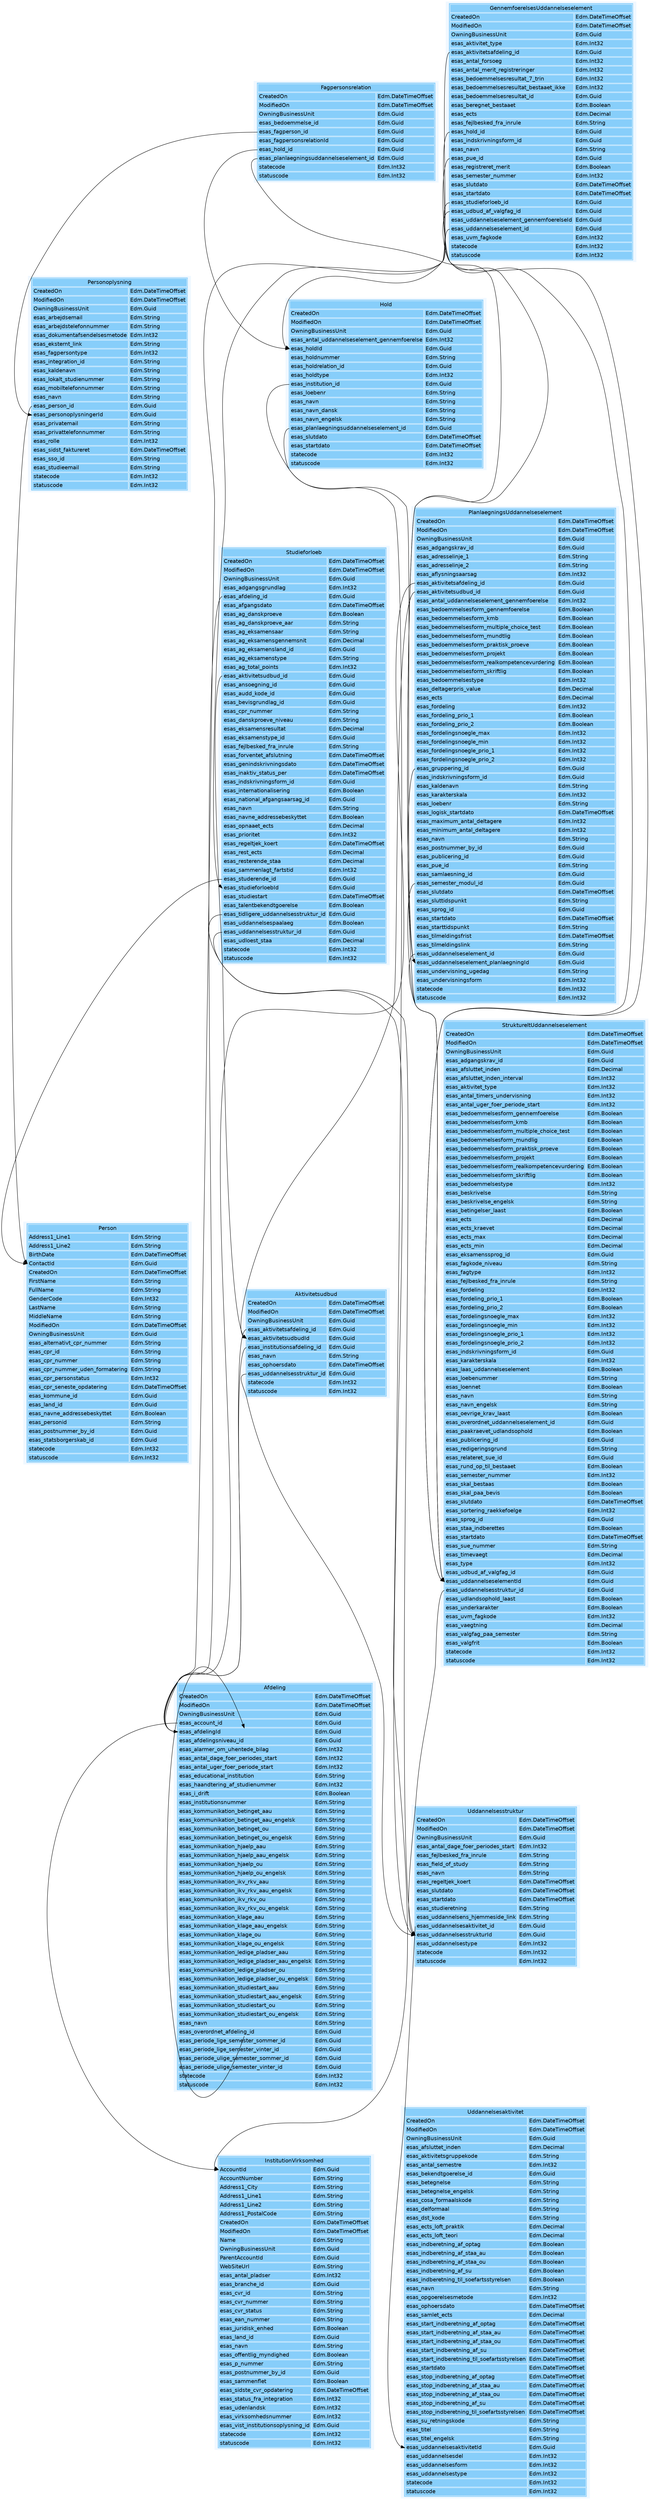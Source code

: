 digraph Data{
PlanlaegningsUddannelseselement [
 rankdir=LR shape=plaintext
 label=<<table border='1' bgcolor='lightskyblue' cellborder='1' color='aliceblue'> <tr><td colspan='2'>PlanlaegningsUddannelseselement</td></tr>
<tr><td PORT="CreatedOn" ALIGN="LEFT">CreatedOn</td><td ALIGN="LEFT">Edm.DateTimeOffset</td></tr>
<tr><td PORT="ModifiedOn" ALIGN="LEFT">ModifiedOn</td><td ALIGN="LEFT">Edm.DateTimeOffset</td></tr>
<tr><td PORT="OwningBusinessUnit" ALIGN="LEFT">OwningBusinessUnit</td><td ALIGN="LEFT">Edm.Guid</td></tr>
<tr><td PORT="esas_adgangskrav_id" ALIGN="LEFT">esas_adgangskrav_id</td><td ALIGN="LEFT">Edm.Guid</td></tr>
<tr><td PORT="esas_adresselinje_1" ALIGN="LEFT">esas_adresselinje_1</td><td ALIGN="LEFT">Edm.String</td></tr>
<tr><td PORT="esas_adresselinje_2" ALIGN="LEFT">esas_adresselinje_2</td><td ALIGN="LEFT">Edm.String</td></tr>
<tr><td PORT="esas_aflysningsaarsag" ALIGN="LEFT">esas_aflysningsaarsag</td><td ALIGN="LEFT">Edm.Int32</td></tr>
<tr><td PORT="esas_aktivitetsafdeling_id" ALIGN="LEFT">esas_aktivitetsafdeling_id</td><td ALIGN="LEFT">Edm.Guid</td></tr>
<tr><td PORT="esas_aktivitetsudbud_id" ALIGN="LEFT">esas_aktivitetsudbud_id</td><td ALIGN="LEFT">Edm.Guid</td></tr>
<tr><td PORT="esas_antal_uddannelseselement_gennemfoerelse" ALIGN="LEFT">esas_antal_uddannelseselement_gennemfoerelse</td><td ALIGN="LEFT">Edm.Int32</td></tr>
<tr><td PORT="esas_bedoemmelsesform_gennemfoerelse" ALIGN="LEFT">esas_bedoemmelsesform_gennemfoerelse</td><td ALIGN="LEFT">Edm.Boolean</td></tr>
<tr><td PORT="esas_bedoemmelsesform_kmb" ALIGN="LEFT">esas_bedoemmelsesform_kmb</td><td ALIGN="LEFT">Edm.Boolean</td></tr>
<tr><td PORT="esas_bedoemmelsesform_multiple_choice_test" ALIGN="LEFT">esas_bedoemmelsesform_multiple_choice_test</td><td ALIGN="LEFT">Edm.Boolean</td></tr>
<tr><td PORT="esas_bedoemmelsesform_mundtlig" ALIGN="LEFT">esas_bedoemmelsesform_mundtlig</td><td ALIGN="LEFT">Edm.Boolean</td></tr>
<tr><td PORT="esas_bedoemmelsesform_praktisk_proeve" ALIGN="LEFT">esas_bedoemmelsesform_praktisk_proeve</td><td ALIGN="LEFT">Edm.Boolean</td></tr>
<tr><td PORT="esas_bedoemmelsesform_projekt" ALIGN="LEFT">esas_bedoemmelsesform_projekt</td><td ALIGN="LEFT">Edm.Boolean</td></tr>
<tr><td PORT="esas_bedoemmelsesform_realkompetencevurdering" ALIGN="LEFT">esas_bedoemmelsesform_realkompetencevurdering</td><td ALIGN="LEFT">Edm.Boolean</td></tr>
<tr><td PORT="esas_bedoemmelsesform_skriftlig" ALIGN="LEFT">esas_bedoemmelsesform_skriftlig</td><td ALIGN="LEFT">Edm.Boolean</td></tr>
<tr><td PORT="esas_bedoemmelsestype" ALIGN="LEFT">esas_bedoemmelsestype</td><td ALIGN="LEFT">Edm.Int32</td></tr>
<tr><td PORT="esas_deltagerpris_value" ALIGN="LEFT">esas_deltagerpris_value</td><td ALIGN="LEFT">Edm.Decimal</td></tr>
<tr><td PORT="esas_ects" ALIGN="LEFT">esas_ects</td><td ALIGN="LEFT">Edm.Decimal</td></tr>
<tr><td PORT="esas_fordeling" ALIGN="LEFT">esas_fordeling</td><td ALIGN="LEFT">Edm.Int32</td></tr>
<tr><td PORT="esas_fordeling_prio_1" ALIGN="LEFT">esas_fordeling_prio_1</td><td ALIGN="LEFT">Edm.Boolean</td></tr>
<tr><td PORT="esas_fordeling_prio_2" ALIGN="LEFT">esas_fordeling_prio_2</td><td ALIGN="LEFT">Edm.Boolean</td></tr>
<tr><td PORT="esas_fordelingsnoegle_max" ALIGN="LEFT">esas_fordelingsnoegle_max</td><td ALIGN="LEFT">Edm.Int32</td></tr>
<tr><td PORT="esas_fordelingsnoegle_min" ALIGN="LEFT">esas_fordelingsnoegle_min</td><td ALIGN="LEFT">Edm.Int32</td></tr>
<tr><td PORT="esas_fordelingsnoegle_prio_1" ALIGN="LEFT">esas_fordelingsnoegle_prio_1</td><td ALIGN="LEFT">Edm.Int32</td></tr>
<tr><td PORT="esas_fordelingsnoegle_prio_2" ALIGN="LEFT">esas_fordelingsnoegle_prio_2</td><td ALIGN="LEFT">Edm.Int32</td></tr>
<tr><td PORT="esas_gruppering_id" ALIGN="LEFT">esas_gruppering_id</td><td ALIGN="LEFT">Edm.Guid</td></tr>
<tr><td PORT="esas_indskrivningsform_id" ALIGN="LEFT">esas_indskrivningsform_id</td><td ALIGN="LEFT">Edm.Guid</td></tr>
<tr><td PORT="esas_kaldenavn" ALIGN="LEFT">esas_kaldenavn</td><td ALIGN="LEFT">Edm.String</td></tr>
<tr><td PORT="esas_karakterskala" ALIGN="LEFT">esas_karakterskala</td><td ALIGN="LEFT">Edm.Int32</td></tr>
<tr><td PORT="esas_loebenr" ALIGN="LEFT">esas_loebenr</td><td ALIGN="LEFT">Edm.String</td></tr>
<tr><td PORT="esas_logisk_startdato" ALIGN="LEFT">esas_logisk_startdato</td><td ALIGN="LEFT">Edm.DateTimeOffset</td></tr>
<tr><td PORT="esas_maximum_antal_deltagere" ALIGN="LEFT">esas_maximum_antal_deltagere</td><td ALIGN="LEFT">Edm.Int32</td></tr>
<tr><td PORT="esas_minimum_antal_deltagere" ALIGN="LEFT">esas_minimum_antal_deltagere</td><td ALIGN="LEFT">Edm.Int32</td></tr>
<tr><td PORT="esas_navn" ALIGN="LEFT">esas_navn</td><td ALIGN="LEFT">Edm.String</td></tr>
<tr><td PORT="esas_postnummer_by_id" ALIGN="LEFT">esas_postnummer_by_id</td><td ALIGN="LEFT">Edm.Guid</td></tr>
<tr><td PORT="esas_publicering_id" ALIGN="LEFT">esas_publicering_id</td><td ALIGN="LEFT">Edm.Guid</td></tr>
<tr><td PORT="esas_pue_id" ALIGN="LEFT">esas_pue_id</td><td ALIGN="LEFT">Edm.String</td></tr>
<tr><td PORT="esas_samlaesning_id" ALIGN="LEFT">esas_samlaesning_id</td><td ALIGN="LEFT">Edm.Guid</td></tr>
<tr><td PORT="esas_semester_modul_id" ALIGN="LEFT">esas_semester_modul_id</td><td ALIGN="LEFT">Edm.Guid</td></tr>
<tr><td PORT="esas_slutdato" ALIGN="LEFT">esas_slutdato</td><td ALIGN="LEFT">Edm.DateTimeOffset</td></tr>
<tr><td PORT="esas_sluttidspunkt" ALIGN="LEFT">esas_sluttidspunkt</td><td ALIGN="LEFT">Edm.String</td></tr>
<tr><td PORT="esas_sprog_id" ALIGN="LEFT">esas_sprog_id</td><td ALIGN="LEFT">Edm.Guid</td></tr>
<tr><td PORT="esas_startdato" ALIGN="LEFT">esas_startdato</td><td ALIGN="LEFT">Edm.DateTimeOffset</td></tr>
<tr><td PORT="esas_starttidspunkt" ALIGN="LEFT">esas_starttidspunkt</td><td ALIGN="LEFT">Edm.String</td></tr>
<tr><td PORT="esas_tilmeldingsfrist" ALIGN="LEFT">esas_tilmeldingsfrist</td><td ALIGN="LEFT">Edm.DateTimeOffset</td></tr>
<tr><td PORT="esas_tilmeldingslink" ALIGN="LEFT">esas_tilmeldingslink</td><td ALIGN="LEFT">Edm.String</td></tr>
<tr><td PORT="esas_uddannelseselement_id" ALIGN="LEFT">esas_uddannelseselement_id</td><td ALIGN="LEFT">Edm.Guid</td></tr>
<tr><td PORT="esas_uddannelseselement_planlaegningId" ALIGN="LEFT">esas_uddannelseselement_planlaegningId</td><td ALIGN="LEFT">Edm.Guid</td></tr>
<tr><td PORT="esas_undervisning_ugedag" ALIGN="LEFT">esas_undervisning_ugedag</td><td ALIGN="LEFT">Edm.String</td></tr>
<tr><td PORT="esas_undervisningsform" ALIGN="LEFT">esas_undervisningsform</td><td ALIGN="LEFT">Edm.Int32</td></tr>
<tr><td PORT="statecode" ALIGN="LEFT">statecode</td><td ALIGN="LEFT">Edm.Int32</td></tr>
<tr><td PORT="statuscode" ALIGN="LEFT">statuscode</td><td ALIGN="LEFT">Edm.Int32</td></tr> </table>
>] [fillcolor=aliceblue style=filled fontname=Helvetica];

StruktureltUddannelseselement [
 rankdir=LR shape=plaintext
 label=<<table border='1' bgcolor='lightskyblue' cellborder='1' color='aliceblue'> <tr><td colspan='2'>StruktureltUddannelseselement</td></tr>
<tr><td PORT="CreatedOn" ALIGN="LEFT">CreatedOn</td><td ALIGN="LEFT">Edm.DateTimeOffset</td></tr>
<tr><td PORT="ModifiedOn" ALIGN="LEFT">ModifiedOn</td><td ALIGN="LEFT">Edm.DateTimeOffset</td></tr>
<tr><td PORT="OwningBusinessUnit" ALIGN="LEFT">OwningBusinessUnit</td><td ALIGN="LEFT">Edm.Guid</td></tr>
<tr><td PORT="esas_adgangskrav_id" ALIGN="LEFT">esas_adgangskrav_id</td><td ALIGN="LEFT">Edm.Guid</td></tr>
<tr><td PORT="esas_afsluttet_inden" ALIGN="LEFT">esas_afsluttet_inden</td><td ALIGN="LEFT">Edm.Decimal</td></tr>
<tr><td PORT="esas_afsluttet_inden_interval" ALIGN="LEFT">esas_afsluttet_inden_interval</td><td ALIGN="LEFT">Edm.Int32</td></tr>
<tr><td PORT="esas_aktivitet_type" ALIGN="LEFT">esas_aktivitet_type</td><td ALIGN="LEFT">Edm.Int32</td></tr>
<tr><td PORT="esas_antal_timers_undervisning" ALIGN="LEFT">esas_antal_timers_undervisning</td><td ALIGN="LEFT">Edm.Int32</td></tr>
<tr><td PORT="esas_antal_uger_foer_periode_start" ALIGN="LEFT">esas_antal_uger_foer_periode_start</td><td ALIGN="LEFT">Edm.Int32</td></tr>
<tr><td PORT="esas_bedoemmelsesform_gennemfoerelse" ALIGN="LEFT">esas_bedoemmelsesform_gennemfoerelse</td><td ALIGN="LEFT">Edm.Boolean</td></tr>
<tr><td PORT="esas_bedoemmelsesform_kmb" ALIGN="LEFT">esas_bedoemmelsesform_kmb</td><td ALIGN="LEFT">Edm.Boolean</td></tr>
<tr><td PORT="esas_bedoemmelsesform_multiple_choice_test" ALIGN="LEFT">esas_bedoemmelsesform_multiple_choice_test</td><td ALIGN="LEFT">Edm.Boolean</td></tr>
<tr><td PORT="esas_bedoemmelsesform_mundlig" ALIGN="LEFT">esas_bedoemmelsesform_mundlig</td><td ALIGN="LEFT">Edm.Boolean</td></tr>
<tr><td PORT="esas_bedoemmelsesform_praktisk_proeve" ALIGN="LEFT">esas_bedoemmelsesform_praktisk_proeve</td><td ALIGN="LEFT">Edm.Boolean</td></tr>
<tr><td PORT="esas_bedoemmelsesform_projekt" ALIGN="LEFT">esas_bedoemmelsesform_projekt</td><td ALIGN="LEFT">Edm.Boolean</td></tr>
<tr><td PORT="esas_bedoemmelsesform_realkompetencevurdering" ALIGN="LEFT">esas_bedoemmelsesform_realkompetencevurdering</td><td ALIGN="LEFT">Edm.Boolean</td></tr>
<tr><td PORT="esas_bedoemmelsesform_skriftlig" ALIGN="LEFT">esas_bedoemmelsesform_skriftlig</td><td ALIGN="LEFT">Edm.Boolean</td></tr>
<tr><td PORT="esas_bedoemmelsestype" ALIGN="LEFT">esas_bedoemmelsestype</td><td ALIGN="LEFT">Edm.Int32</td></tr>
<tr><td PORT="esas_beskrivelse" ALIGN="LEFT">esas_beskrivelse</td><td ALIGN="LEFT">Edm.String</td></tr>
<tr><td PORT="esas_beskrivelse_engelsk" ALIGN="LEFT">esas_beskrivelse_engelsk</td><td ALIGN="LEFT">Edm.String</td></tr>
<tr><td PORT="esas_betingelser_laast" ALIGN="LEFT">esas_betingelser_laast</td><td ALIGN="LEFT">Edm.Boolean</td></tr>
<tr><td PORT="esas_ects" ALIGN="LEFT">esas_ects</td><td ALIGN="LEFT">Edm.Decimal</td></tr>
<tr><td PORT="esas_ects_kraevet" ALIGN="LEFT">esas_ects_kraevet</td><td ALIGN="LEFT">Edm.Decimal</td></tr>
<tr><td PORT="esas_ects_max" ALIGN="LEFT">esas_ects_max</td><td ALIGN="LEFT">Edm.Decimal</td></tr>
<tr><td PORT="esas_ects_min" ALIGN="LEFT">esas_ects_min</td><td ALIGN="LEFT">Edm.Decimal</td></tr>
<tr><td PORT="esas_eksamenssprog_id" ALIGN="LEFT">esas_eksamenssprog_id</td><td ALIGN="LEFT">Edm.Guid</td></tr>
<tr><td PORT="esas_fagkode_niveau" ALIGN="LEFT">esas_fagkode_niveau</td><td ALIGN="LEFT">Edm.String</td></tr>
<tr><td PORT="esas_fagtype" ALIGN="LEFT">esas_fagtype</td><td ALIGN="LEFT">Edm.Int32</td></tr>
<tr><td PORT="esas_fejlbesked_fra_inrule" ALIGN="LEFT">esas_fejlbesked_fra_inrule</td><td ALIGN="LEFT">Edm.String</td></tr>
<tr><td PORT="esas_fordeling" ALIGN="LEFT">esas_fordeling</td><td ALIGN="LEFT">Edm.Int32</td></tr>
<tr><td PORT="esas_fordeling_prio_1" ALIGN="LEFT">esas_fordeling_prio_1</td><td ALIGN="LEFT">Edm.Boolean</td></tr>
<tr><td PORT="esas_fordeling_prio_2" ALIGN="LEFT">esas_fordeling_prio_2</td><td ALIGN="LEFT">Edm.Boolean</td></tr>
<tr><td PORT="esas_fordelingsnoegle_max" ALIGN="LEFT">esas_fordelingsnoegle_max</td><td ALIGN="LEFT">Edm.Int32</td></tr>
<tr><td PORT="esas_fordelingsnoegle_min" ALIGN="LEFT">esas_fordelingsnoegle_min</td><td ALIGN="LEFT">Edm.Int32</td></tr>
<tr><td PORT="esas_fordelingsnoegle_prio_1" ALIGN="LEFT">esas_fordelingsnoegle_prio_1</td><td ALIGN="LEFT">Edm.Int32</td></tr>
<tr><td PORT="esas_fordelingsnoegle_prio_2" ALIGN="LEFT">esas_fordelingsnoegle_prio_2</td><td ALIGN="LEFT">Edm.Int32</td></tr>
<tr><td PORT="esas_indskrivningsform_id" ALIGN="LEFT">esas_indskrivningsform_id</td><td ALIGN="LEFT">Edm.Guid</td></tr>
<tr><td PORT="esas_karakterskala" ALIGN="LEFT">esas_karakterskala</td><td ALIGN="LEFT">Edm.Int32</td></tr>
<tr><td PORT="esas_laas_uddannelseselement" ALIGN="LEFT">esas_laas_uddannelseselement</td><td ALIGN="LEFT">Edm.Boolean</td></tr>
<tr><td PORT="esas_loebenummer" ALIGN="LEFT">esas_loebenummer</td><td ALIGN="LEFT">Edm.String</td></tr>
<tr><td PORT="esas_loennet" ALIGN="LEFT">esas_loennet</td><td ALIGN="LEFT">Edm.Boolean</td></tr>
<tr><td PORT="esas_navn" ALIGN="LEFT">esas_navn</td><td ALIGN="LEFT">Edm.String</td></tr>
<tr><td PORT="esas_navn_engelsk" ALIGN="LEFT">esas_navn_engelsk</td><td ALIGN="LEFT">Edm.String</td></tr>
<tr><td PORT="esas_oevrige_krav_laast" ALIGN="LEFT">esas_oevrige_krav_laast</td><td ALIGN="LEFT">Edm.Boolean</td></tr>
<tr><td PORT="esas_overordnet_uddannelseselement_id" ALIGN="LEFT">esas_overordnet_uddannelseselement_id</td><td ALIGN="LEFT">Edm.Guid</td></tr>
<tr><td PORT="esas_paakraevet_udlandsophold" ALIGN="LEFT">esas_paakraevet_udlandsophold</td><td ALIGN="LEFT">Edm.Boolean</td></tr>
<tr><td PORT="esas_publicering_id" ALIGN="LEFT">esas_publicering_id</td><td ALIGN="LEFT">Edm.Guid</td></tr>
<tr><td PORT="esas_redigeringsgrund" ALIGN="LEFT">esas_redigeringsgrund</td><td ALIGN="LEFT">Edm.String</td></tr>
<tr><td PORT="esas_relateret_sue_id" ALIGN="LEFT">esas_relateret_sue_id</td><td ALIGN="LEFT">Edm.Guid</td></tr>
<tr><td PORT="esas_rund_op_til_bestaaet" ALIGN="LEFT">esas_rund_op_til_bestaaet</td><td ALIGN="LEFT">Edm.Boolean</td></tr>
<tr><td PORT="esas_semester_nummer" ALIGN="LEFT">esas_semester_nummer</td><td ALIGN="LEFT">Edm.Int32</td></tr>
<tr><td PORT="esas_skal_bestaas" ALIGN="LEFT">esas_skal_bestaas</td><td ALIGN="LEFT">Edm.Boolean</td></tr>
<tr><td PORT="esas_skal_paa_bevis" ALIGN="LEFT">esas_skal_paa_bevis</td><td ALIGN="LEFT">Edm.Boolean</td></tr>
<tr><td PORT="esas_slutdato" ALIGN="LEFT">esas_slutdato</td><td ALIGN="LEFT">Edm.DateTimeOffset</td></tr>
<tr><td PORT="esas_sortering_raekkefoelge" ALIGN="LEFT">esas_sortering_raekkefoelge</td><td ALIGN="LEFT">Edm.Int32</td></tr>
<tr><td PORT="esas_sprog_id" ALIGN="LEFT">esas_sprog_id</td><td ALIGN="LEFT">Edm.Guid</td></tr>
<tr><td PORT="esas_staa_indberettes" ALIGN="LEFT">esas_staa_indberettes</td><td ALIGN="LEFT">Edm.Boolean</td></tr>
<tr><td PORT="esas_startdato" ALIGN="LEFT">esas_startdato</td><td ALIGN="LEFT">Edm.DateTimeOffset</td></tr>
<tr><td PORT="esas_sue_nummer" ALIGN="LEFT">esas_sue_nummer</td><td ALIGN="LEFT">Edm.String</td></tr>
<tr><td PORT="esas_timevaegt" ALIGN="LEFT">esas_timevaegt</td><td ALIGN="LEFT">Edm.Decimal</td></tr>
<tr><td PORT="esas_type" ALIGN="LEFT">esas_type</td><td ALIGN="LEFT">Edm.Int32</td></tr>
<tr><td PORT="esas_udbud_af_valgfag_id" ALIGN="LEFT">esas_udbud_af_valgfag_id</td><td ALIGN="LEFT">Edm.Guid</td></tr>
<tr><td PORT="esas_uddannelseselementId" ALIGN="LEFT">esas_uddannelseselementId</td><td ALIGN="LEFT">Edm.Guid</td></tr>
<tr><td PORT="esas_uddannelsesstruktur_id" ALIGN="LEFT">esas_uddannelsesstruktur_id</td><td ALIGN="LEFT">Edm.Guid</td></tr>
<tr><td PORT="esas_udlandsophold_laast" ALIGN="LEFT">esas_udlandsophold_laast</td><td ALIGN="LEFT">Edm.Boolean</td></tr>
<tr><td PORT="esas_underkarakter" ALIGN="LEFT">esas_underkarakter</td><td ALIGN="LEFT">Edm.Boolean</td></tr>
<tr><td PORT="esas_uvm_fagkode" ALIGN="LEFT">esas_uvm_fagkode</td><td ALIGN="LEFT">Edm.Int32</td></tr>
<tr><td PORT="esas_vaegtning" ALIGN="LEFT">esas_vaegtning</td><td ALIGN="LEFT">Edm.Decimal</td></tr>
<tr><td PORT="esas_valgfag_paa_semester" ALIGN="LEFT">esas_valgfag_paa_semester</td><td ALIGN="LEFT">Edm.String</td></tr>
<tr><td PORT="esas_valgfrit" ALIGN="LEFT">esas_valgfrit</td><td ALIGN="LEFT">Edm.Boolean</td></tr>
<tr><td PORT="statecode" ALIGN="LEFT">statecode</td><td ALIGN="LEFT">Edm.Int32</td></tr>
<tr><td PORT="statuscode" ALIGN="LEFT">statuscode</td><td ALIGN="LEFT">Edm.Int32</td></tr> </table>
>] [fillcolor=aliceblue style=filled fontname=Helvetica];

Studieforloeb [
 rankdir=LR shape=plaintext
 label=<<table border='1' bgcolor='lightskyblue' cellborder='1' color='aliceblue'> <tr><td colspan='2'>Studieforloeb</td></tr>
<tr><td PORT="CreatedOn" ALIGN="LEFT">CreatedOn</td><td ALIGN="LEFT">Edm.DateTimeOffset</td></tr>
<tr><td PORT="ModifiedOn" ALIGN="LEFT">ModifiedOn</td><td ALIGN="LEFT">Edm.DateTimeOffset</td></tr>
<tr><td PORT="OwningBusinessUnit" ALIGN="LEFT">OwningBusinessUnit</td><td ALIGN="LEFT">Edm.Guid</td></tr>
<tr><td PORT="esas_adgangsgrundlag" ALIGN="LEFT">esas_adgangsgrundlag</td><td ALIGN="LEFT">Edm.Int32</td></tr>
<tr><td PORT="esas_afdeling_id" ALIGN="LEFT">esas_afdeling_id</td><td ALIGN="LEFT">Edm.Guid</td></tr>
<tr><td PORT="esas_afgangsdato" ALIGN="LEFT">esas_afgangsdato</td><td ALIGN="LEFT">Edm.DateTimeOffset</td></tr>
<tr><td PORT="esas_ag_danskproeve" ALIGN="LEFT">esas_ag_danskproeve</td><td ALIGN="LEFT">Edm.Boolean</td></tr>
<tr><td PORT="esas_ag_danskproeve_aar" ALIGN="LEFT">esas_ag_danskproeve_aar</td><td ALIGN="LEFT">Edm.String</td></tr>
<tr><td PORT="esas_ag_eksamensaar" ALIGN="LEFT">esas_ag_eksamensaar</td><td ALIGN="LEFT">Edm.String</td></tr>
<tr><td PORT="esas_ag_eksamensgennemsnit" ALIGN="LEFT">esas_ag_eksamensgennemsnit</td><td ALIGN="LEFT">Edm.Decimal</td></tr>
<tr><td PORT="esas_ag_eksamensland_id" ALIGN="LEFT">esas_ag_eksamensland_id</td><td ALIGN="LEFT">Edm.Guid</td></tr>
<tr><td PORT="esas_ag_eksamenstype" ALIGN="LEFT">esas_ag_eksamenstype</td><td ALIGN="LEFT">Edm.String</td></tr>
<tr><td PORT="esas_ag_total_points" ALIGN="LEFT">esas_ag_total_points</td><td ALIGN="LEFT">Edm.Int32</td></tr>
<tr><td PORT="esas_aktivitetsudbud_id" ALIGN="LEFT">esas_aktivitetsudbud_id</td><td ALIGN="LEFT">Edm.Guid</td></tr>
<tr><td PORT="esas_ansoegning_id" ALIGN="LEFT">esas_ansoegning_id</td><td ALIGN="LEFT">Edm.Guid</td></tr>
<tr><td PORT="esas_audd_kode_id" ALIGN="LEFT">esas_audd_kode_id</td><td ALIGN="LEFT">Edm.Guid</td></tr>
<tr><td PORT="esas_bevisgrundlag_id" ALIGN="LEFT">esas_bevisgrundlag_id</td><td ALIGN="LEFT">Edm.Guid</td></tr>
<tr><td PORT="esas_cpr_nummer" ALIGN="LEFT">esas_cpr_nummer</td><td ALIGN="LEFT">Edm.String</td></tr>
<tr><td PORT="esas_danskproeve_niveau" ALIGN="LEFT">esas_danskproeve_niveau</td><td ALIGN="LEFT">Edm.String</td></tr>
<tr><td PORT="esas_eksamensresultat" ALIGN="LEFT">esas_eksamensresultat</td><td ALIGN="LEFT">Edm.Decimal</td></tr>
<tr><td PORT="esas_eksamenstype_id" ALIGN="LEFT">esas_eksamenstype_id</td><td ALIGN="LEFT">Edm.Guid</td></tr>
<tr><td PORT="esas_fejlbesked_fra_inrule" ALIGN="LEFT">esas_fejlbesked_fra_inrule</td><td ALIGN="LEFT">Edm.String</td></tr>
<tr><td PORT="esas_forventet_afslutning" ALIGN="LEFT">esas_forventet_afslutning</td><td ALIGN="LEFT">Edm.DateTimeOffset</td></tr>
<tr><td PORT="esas_genindskrivningsdato" ALIGN="LEFT">esas_genindskrivningsdato</td><td ALIGN="LEFT">Edm.DateTimeOffset</td></tr>
<tr><td PORT="esas_inaktiv_status_per" ALIGN="LEFT">esas_inaktiv_status_per</td><td ALIGN="LEFT">Edm.DateTimeOffset</td></tr>
<tr><td PORT="esas_indskrivningsform_id" ALIGN="LEFT">esas_indskrivningsform_id</td><td ALIGN="LEFT">Edm.Guid</td></tr>
<tr><td PORT="esas_internationalisering" ALIGN="LEFT">esas_internationalisering</td><td ALIGN="LEFT">Edm.Boolean</td></tr>
<tr><td PORT="esas_national_afgangsaarsag_id" ALIGN="LEFT">esas_national_afgangsaarsag_id</td><td ALIGN="LEFT">Edm.Guid</td></tr>
<tr><td PORT="esas_navn" ALIGN="LEFT">esas_navn</td><td ALIGN="LEFT">Edm.String</td></tr>
<tr><td PORT="esas_navne_addressebeskyttet" ALIGN="LEFT">esas_navne_addressebeskyttet</td><td ALIGN="LEFT">Edm.Boolean</td></tr>
<tr><td PORT="esas_opnaaet_ects" ALIGN="LEFT">esas_opnaaet_ects</td><td ALIGN="LEFT">Edm.Decimal</td></tr>
<tr><td PORT="esas_prioritet" ALIGN="LEFT">esas_prioritet</td><td ALIGN="LEFT">Edm.Int32</td></tr>
<tr><td PORT="esas_regeltjek_koert" ALIGN="LEFT">esas_regeltjek_koert</td><td ALIGN="LEFT">Edm.DateTimeOffset</td></tr>
<tr><td PORT="esas_rest_ects" ALIGN="LEFT">esas_rest_ects</td><td ALIGN="LEFT">Edm.Decimal</td></tr>
<tr><td PORT="esas_resterende_staa" ALIGN="LEFT">esas_resterende_staa</td><td ALIGN="LEFT">Edm.Decimal</td></tr>
<tr><td PORT="esas_sammenlagt_fartstid" ALIGN="LEFT">esas_sammenlagt_fartstid</td><td ALIGN="LEFT">Edm.Int32</td></tr>
<tr><td PORT="esas_studerende_id" ALIGN="LEFT">esas_studerende_id</td><td ALIGN="LEFT">Edm.Guid</td></tr>
<tr><td PORT="esas_studieforloebId" ALIGN="LEFT">esas_studieforloebId</td><td ALIGN="LEFT">Edm.Guid</td></tr>
<tr><td PORT="esas_studiestart" ALIGN="LEFT">esas_studiestart</td><td ALIGN="LEFT">Edm.DateTimeOffset</td></tr>
<tr><td PORT="esas_talentbekendtgoerelse" ALIGN="LEFT">esas_talentbekendtgoerelse</td><td ALIGN="LEFT">Edm.Boolean</td></tr>
<tr><td PORT="esas_tidligere_uddannelsesstruktur_id" ALIGN="LEFT">esas_tidligere_uddannelsesstruktur_id</td><td ALIGN="LEFT">Edm.Guid</td></tr>
<tr><td PORT="esas_uddannelsespaalaeg" ALIGN="LEFT">esas_uddannelsespaalaeg</td><td ALIGN="LEFT">Edm.Boolean</td></tr>
<tr><td PORT="esas_uddannelsesstruktur_id" ALIGN="LEFT">esas_uddannelsesstruktur_id</td><td ALIGN="LEFT">Edm.Guid</td></tr>
<tr><td PORT="esas_udloest_staa" ALIGN="LEFT">esas_udloest_staa</td><td ALIGN="LEFT">Edm.Decimal</td></tr>
<tr><td PORT="statecode" ALIGN="LEFT">statecode</td><td ALIGN="LEFT">Edm.Int32</td></tr>
<tr><td PORT="statuscode" ALIGN="LEFT">statuscode</td><td ALIGN="LEFT">Edm.Int32</td></tr> </table>
>] [fillcolor=aliceblue style=filled fontname=Helvetica];

Afdeling [
 rankdir=LR shape=plaintext
 label=<<table border='1' bgcolor='lightskyblue' cellborder='1' color='aliceblue'> <tr><td colspan='2'>Afdeling</td></tr>
<tr><td PORT="CreatedOn" ALIGN="LEFT">CreatedOn</td><td ALIGN="LEFT">Edm.DateTimeOffset</td></tr>
<tr><td PORT="ModifiedOn" ALIGN="LEFT">ModifiedOn</td><td ALIGN="LEFT">Edm.DateTimeOffset</td></tr>
<tr><td PORT="OwningBusinessUnit" ALIGN="LEFT">OwningBusinessUnit</td><td ALIGN="LEFT">Edm.Guid</td></tr>
<tr><td PORT="esas_account_id" ALIGN="LEFT">esas_account_id</td><td ALIGN="LEFT">Edm.Guid</td></tr>
<tr><td PORT="esas_afdelingId" ALIGN="LEFT">esas_afdelingId</td><td ALIGN="LEFT">Edm.Guid</td></tr>
<tr><td PORT="esas_afdelingsniveau_id" ALIGN="LEFT">esas_afdelingsniveau_id</td><td ALIGN="LEFT">Edm.Guid</td></tr>
<tr><td PORT="esas_alarmer_om_uhentede_bilag" ALIGN="LEFT">esas_alarmer_om_uhentede_bilag</td><td ALIGN="LEFT">Edm.Int32</td></tr>
<tr><td PORT="esas_antal_dage_foer_periodes_start" ALIGN="LEFT">esas_antal_dage_foer_periodes_start</td><td ALIGN="LEFT">Edm.Int32</td></tr>
<tr><td PORT="esas_antal_uger_foer_periode_start" ALIGN="LEFT">esas_antal_uger_foer_periode_start</td><td ALIGN="LEFT">Edm.Int32</td></tr>
<tr><td PORT="esas_educational_institution" ALIGN="LEFT">esas_educational_institution</td><td ALIGN="LEFT">Edm.String</td></tr>
<tr><td PORT="esas_haandtering_af_studienummer" ALIGN="LEFT">esas_haandtering_af_studienummer</td><td ALIGN="LEFT">Edm.Int32</td></tr>
<tr><td PORT="esas_i_drift" ALIGN="LEFT">esas_i_drift</td><td ALIGN="LEFT">Edm.Boolean</td></tr>
<tr><td PORT="esas_institutionsnummer" ALIGN="LEFT">esas_institutionsnummer</td><td ALIGN="LEFT">Edm.String</td></tr>
<tr><td PORT="esas_kommunikation_betinget_aau" ALIGN="LEFT">esas_kommunikation_betinget_aau</td><td ALIGN="LEFT">Edm.String</td></tr>
<tr><td PORT="esas_kommunikation_betinget_aau_engelsk" ALIGN="LEFT">esas_kommunikation_betinget_aau_engelsk</td><td ALIGN="LEFT">Edm.String</td></tr>
<tr><td PORT="esas_kommunikation_betinget_ou" ALIGN="LEFT">esas_kommunikation_betinget_ou</td><td ALIGN="LEFT">Edm.String</td></tr>
<tr><td PORT="esas_kommunikation_betinget_ou_engelsk" ALIGN="LEFT">esas_kommunikation_betinget_ou_engelsk</td><td ALIGN="LEFT">Edm.String</td></tr>
<tr><td PORT="esas_kommunikation_hjaelp_aau" ALIGN="LEFT">esas_kommunikation_hjaelp_aau</td><td ALIGN="LEFT">Edm.String</td></tr>
<tr><td PORT="esas_kommunikation_hjaelp_aau_engelsk" ALIGN="LEFT">esas_kommunikation_hjaelp_aau_engelsk</td><td ALIGN="LEFT">Edm.String</td></tr>
<tr><td PORT="esas_kommunikation_hjaelp_ou" ALIGN="LEFT">esas_kommunikation_hjaelp_ou</td><td ALIGN="LEFT">Edm.String</td></tr>
<tr><td PORT="esas_kommunikation_hjaelp_ou_engelsk" ALIGN="LEFT">esas_kommunikation_hjaelp_ou_engelsk</td><td ALIGN="LEFT">Edm.String</td></tr>
<tr><td PORT="esas_kommunikation_ikv_rkv_aau" ALIGN="LEFT">esas_kommunikation_ikv_rkv_aau</td><td ALIGN="LEFT">Edm.String</td></tr>
<tr><td PORT="esas_kommunikation_ikv_rkv_aau_engelsk" ALIGN="LEFT">esas_kommunikation_ikv_rkv_aau_engelsk</td><td ALIGN="LEFT">Edm.String</td></tr>
<tr><td PORT="esas_kommunikation_ikv_rkv_ou" ALIGN="LEFT">esas_kommunikation_ikv_rkv_ou</td><td ALIGN="LEFT">Edm.String</td></tr>
<tr><td PORT="esas_kommunikation_ikv_rkv_ou_engelsk" ALIGN="LEFT">esas_kommunikation_ikv_rkv_ou_engelsk</td><td ALIGN="LEFT">Edm.String</td></tr>
<tr><td PORT="esas_kommunikation_klage_aau" ALIGN="LEFT">esas_kommunikation_klage_aau</td><td ALIGN="LEFT">Edm.String</td></tr>
<tr><td PORT="esas_kommunikation_klage_aau_engelsk" ALIGN="LEFT">esas_kommunikation_klage_aau_engelsk</td><td ALIGN="LEFT">Edm.String</td></tr>
<tr><td PORT="esas_kommunikation_klage_ou" ALIGN="LEFT">esas_kommunikation_klage_ou</td><td ALIGN="LEFT">Edm.String</td></tr>
<tr><td PORT="esas_kommunikation_klage_ou_engelsk" ALIGN="LEFT">esas_kommunikation_klage_ou_engelsk</td><td ALIGN="LEFT">Edm.String</td></tr>
<tr><td PORT="esas_kommunikation_ledige_pladser_aau" ALIGN="LEFT">esas_kommunikation_ledige_pladser_aau</td><td ALIGN="LEFT">Edm.String</td></tr>
<tr><td PORT="esas_kommunikation_ledige_pladser_aau_engelsk" ALIGN="LEFT">esas_kommunikation_ledige_pladser_aau_engelsk</td><td ALIGN="LEFT">Edm.String</td></tr>
<tr><td PORT="esas_kommunikation_ledige_pladser_ou" ALIGN="LEFT">esas_kommunikation_ledige_pladser_ou</td><td ALIGN="LEFT">Edm.String</td></tr>
<tr><td PORT="esas_kommunikation_ledige_pladser_ou_engelsk" ALIGN="LEFT">esas_kommunikation_ledige_pladser_ou_engelsk</td><td ALIGN="LEFT">Edm.String</td></tr>
<tr><td PORT="esas_kommunikation_studiestart_aau" ALIGN="LEFT">esas_kommunikation_studiestart_aau</td><td ALIGN="LEFT">Edm.String</td></tr>
<tr><td PORT="esas_kommunikation_studiestart_aau_engelsk" ALIGN="LEFT">esas_kommunikation_studiestart_aau_engelsk</td><td ALIGN="LEFT">Edm.String</td></tr>
<tr><td PORT="esas_kommunikation_studiestart_ou" ALIGN="LEFT">esas_kommunikation_studiestart_ou</td><td ALIGN="LEFT">Edm.String</td></tr>
<tr><td PORT="esas_kommunikation_studiestart_ou_engelsk" ALIGN="LEFT">esas_kommunikation_studiestart_ou_engelsk</td><td ALIGN="LEFT">Edm.String</td></tr>
<tr><td PORT="esas_navn" ALIGN="LEFT">esas_navn</td><td ALIGN="LEFT">Edm.String</td></tr>
<tr><td PORT="esas_overordnet_afdeling_id" ALIGN="LEFT">esas_overordnet_afdeling_id</td><td ALIGN="LEFT">Edm.Guid</td></tr>
<tr><td PORT="esas_periode_lige_semester_sommer_id" ALIGN="LEFT">esas_periode_lige_semester_sommer_id</td><td ALIGN="LEFT">Edm.Guid</td></tr>
<tr><td PORT="esas_periode_lige_semester_vinter_id" ALIGN="LEFT">esas_periode_lige_semester_vinter_id</td><td ALIGN="LEFT">Edm.Guid</td></tr>
<tr><td PORT="esas_periode_ulige_semester_sommer_id" ALIGN="LEFT">esas_periode_ulige_semester_sommer_id</td><td ALIGN="LEFT">Edm.Guid</td></tr>
<tr><td PORT="esas_periode_ulige_semester_vinter_id" ALIGN="LEFT">esas_periode_ulige_semester_vinter_id</td><td ALIGN="LEFT">Edm.Guid</td></tr>
<tr><td PORT="statecode" ALIGN="LEFT">statecode</td><td ALIGN="LEFT">Edm.Int32</td></tr>
<tr><td PORT="statuscode" ALIGN="LEFT">statuscode</td><td ALIGN="LEFT">Edm.Int32</td></tr> </table>
>] [fillcolor=aliceblue style=filled fontname=Helvetica];

InstitutionVirksomhed [
 rankdir=LR shape=plaintext
 label=<<table border='1' bgcolor='lightskyblue' cellborder='1' color='aliceblue'> <tr><td colspan='2'>InstitutionVirksomhed</td></tr>
<tr><td PORT="AccountId" ALIGN="LEFT">AccountId</td><td ALIGN="LEFT">Edm.Guid</td></tr>
<tr><td PORT="AccountNumber" ALIGN="LEFT">AccountNumber</td><td ALIGN="LEFT">Edm.String</td></tr>
<tr><td PORT="Address1_City" ALIGN="LEFT">Address1_City</td><td ALIGN="LEFT">Edm.String</td></tr>
<tr><td PORT="Address1_Line1" ALIGN="LEFT">Address1_Line1</td><td ALIGN="LEFT">Edm.String</td></tr>
<tr><td PORT="Address1_Line2" ALIGN="LEFT">Address1_Line2</td><td ALIGN="LEFT">Edm.String</td></tr>
<tr><td PORT="Address1_PostalCode" ALIGN="LEFT">Address1_PostalCode</td><td ALIGN="LEFT">Edm.String</td></tr>
<tr><td PORT="CreatedOn" ALIGN="LEFT">CreatedOn</td><td ALIGN="LEFT">Edm.DateTimeOffset</td></tr>
<tr><td PORT="ModifiedOn" ALIGN="LEFT">ModifiedOn</td><td ALIGN="LEFT">Edm.DateTimeOffset</td></tr>
<tr><td PORT="Name" ALIGN="LEFT">Name</td><td ALIGN="LEFT">Edm.String</td></tr>
<tr><td PORT="OwningBusinessUnit" ALIGN="LEFT">OwningBusinessUnit</td><td ALIGN="LEFT">Edm.Guid</td></tr>
<tr><td PORT="ParentAccountId" ALIGN="LEFT">ParentAccountId</td><td ALIGN="LEFT">Edm.Guid</td></tr>
<tr><td PORT="WebSiteUrl" ALIGN="LEFT">WebSiteUrl</td><td ALIGN="LEFT">Edm.String</td></tr>
<tr><td PORT="esas_antal_pladser" ALIGN="LEFT">esas_antal_pladser</td><td ALIGN="LEFT">Edm.Int32</td></tr>
<tr><td PORT="esas_branche_id" ALIGN="LEFT">esas_branche_id</td><td ALIGN="LEFT">Edm.Guid</td></tr>
<tr><td PORT="esas_cvr_id" ALIGN="LEFT">esas_cvr_id</td><td ALIGN="LEFT">Edm.String</td></tr>
<tr><td PORT="esas_cvr_nummer" ALIGN="LEFT">esas_cvr_nummer</td><td ALIGN="LEFT">Edm.String</td></tr>
<tr><td PORT="esas_cvr_status" ALIGN="LEFT">esas_cvr_status</td><td ALIGN="LEFT">Edm.String</td></tr>
<tr><td PORT="esas_ean_nummer" ALIGN="LEFT">esas_ean_nummer</td><td ALIGN="LEFT">Edm.String</td></tr>
<tr><td PORT="esas_juridisk_enhed" ALIGN="LEFT">esas_juridisk_enhed</td><td ALIGN="LEFT">Edm.Boolean</td></tr>
<tr><td PORT="esas_land_id" ALIGN="LEFT">esas_land_id</td><td ALIGN="LEFT">Edm.Guid</td></tr>
<tr><td PORT="esas_navn" ALIGN="LEFT">esas_navn</td><td ALIGN="LEFT">Edm.String</td></tr>
<tr><td PORT="esas_offentlig_myndighed" ALIGN="LEFT">esas_offentlig_myndighed</td><td ALIGN="LEFT">Edm.Boolean</td></tr>
<tr><td PORT="esas_p_nummer" ALIGN="LEFT">esas_p_nummer</td><td ALIGN="LEFT">Edm.String</td></tr>
<tr><td PORT="esas_postnummer_by_id" ALIGN="LEFT">esas_postnummer_by_id</td><td ALIGN="LEFT">Edm.Guid</td></tr>
<tr><td PORT="esas_sammenflet" ALIGN="LEFT">esas_sammenflet</td><td ALIGN="LEFT">Edm.Boolean</td></tr>
<tr><td PORT="esas_sidste_cvr_opdatering" ALIGN="LEFT">esas_sidste_cvr_opdatering</td><td ALIGN="LEFT">Edm.DateTimeOffset</td></tr>
<tr><td PORT="esas_status_fra_integration" ALIGN="LEFT">esas_status_fra_integration</td><td ALIGN="LEFT">Edm.Int32</td></tr>
<tr><td PORT="esas_udenlandsk" ALIGN="LEFT">esas_udenlandsk</td><td ALIGN="LEFT">Edm.Int32</td></tr>
<tr><td PORT="esas_virksomhedsnummer" ALIGN="LEFT">esas_virksomhedsnummer</td><td ALIGN="LEFT">Edm.Int32</td></tr>
<tr><td PORT="esas_vist_institutionsoplysning_id" ALIGN="LEFT">esas_vist_institutionsoplysning_id</td><td ALIGN="LEFT">Edm.Guid</td></tr>
<tr><td PORT="statecode" ALIGN="LEFT">statecode</td><td ALIGN="LEFT">Edm.Int32</td></tr>
<tr><td PORT="statuscode" ALIGN="LEFT">statuscode</td><td ALIGN="LEFT">Edm.Int32</td></tr> </table>
>] [fillcolor=aliceblue style=filled fontname=Helvetica];

Person [
 rankdir=LR shape=plaintext
 label=<<table border='1' bgcolor='lightskyblue' cellborder='1' color='aliceblue'> <tr><td colspan='2'>Person</td></tr>
<tr><td PORT="Address1_Line1" ALIGN="LEFT">Address1_Line1</td><td ALIGN="LEFT">Edm.String</td></tr>
<tr><td PORT="Address1_Line2" ALIGN="LEFT">Address1_Line2</td><td ALIGN="LEFT">Edm.String</td></tr>
<tr><td PORT="BirthDate" ALIGN="LEFT">BirthDate</td><td ALIGN="LEFT">Edm.DateTimeOffset</td></tr>
<tr><td PORT="ContactId" ALIGN="LEFT">ContactId</td><td ALIGN="LEFT">Edm.Guid</td></tr>
<tr><td PORT="CreatedOn" ALIGN="LEFT">CreatedOn</td><td ALIGN="LEFT">Edm.DateTimeOffset</td></tr>
<tr><td PORT="FirstName" ALIGN="LEFT">FirstName</td><td ALIGN="LEFT">Edm.String</td></tr>
<tr><td PORT="FullName" ALIGN="LEFT">FullName</td><td ALIGN="LEFT">Edm.String</td></tr>
<tr><td PORT="GenderCode" ALIGN="LEFT">GenderCode</td><td ALIGN="LEFT">Edm.Int32</td></tr>
<tr><td PORT="LastName" ALIGN="LEFT">LastName</td><td ALIGN="LEFT">Edm.String</td></tr>
<tr><td PORT="MiddleName" ALIGN="LEFT">MiddleName</td><td ALIGN="LEFT">Edm.String</td></tr>
<tr><td PORT="ModifiedOn" ALIGN="LEFT">ModifiedOn</td><td ALIGN="LEFT">Edm.DateTimeOffset</td></tr>
<tr><td PORT="OwningBusinessUnit" ALIGN="LEFT">OwningBusinessUnit</td><td ALIGN="LEFT">Edm.Guid</td></tr>
<tr><td PORT="esas_alternativt_cpr_nummer" ALIGN="LEFT">esas_alternativt_cpr_nummer</td><td ALIGN="LEFT">Edm.String</td></tr>
<tr><td PORT="esas_cpr_id" ALIGN="LEFT">esas_cpr_id</td><td ALIGN="LEFT">Edm.String</td></tr>
<tr><td PORT="esas_cpr_nummer" ALIGN="LEFT">esas_cpr_nummer</td><td ALIGN="LEFT">Edm.String</td></tr>
<tr><td PORT="esas_cpr_nummer_uden_formatering" ALIGN="LEFT">esas_cpr_nummer_uden_formatering</td><td ALIGN="LEFT">Edm.String</td></tr>
<tr><td PORT="esas_cpr_personstatus" ALIGN="LEFT">esas_cpr_personstatus</td><td ALIGN="LEFT">Edm.Int32</td></tr>
<tr><td PORT="esas_cpr_seneste_opdatering" ALIGN="LEFT">esas_cpr_seneste_opdatering</td><td ALIGN="LEFT">Edm.DateTimeOffset</td></tr>
<tr><td PORT="esas_kommune_id" ALIGN="LEFT">esas_kommune_id</td><td ALIGN="LEFT">Edm.Guid</td></tr>
<tr><td PORT="esas_land_id" ALIGN="LEFT">esas_land_id</td><td ALIGN="LEFT">Edm.Guid</td></tr>
<tr><td PORT="esas_navne_addressebeskyttet" ALIGN="LEFT">esas_navne_addressebeskyttet</td><td ALIGN="LEFT">Edm.Boolean</td></tr>
<tr><td PORT="esas_personid" ALIGN="LEFT">esas_personid</td><td ALIGN="LEFT">Edm.String</td></tr>
<tr><td PORT="esas_postnummer_by_id" ALIGN="LEFT">esas_postnummer_by_id</td><td ALIGN="LEFT">Edm.Guid</td></tr>
<tr><td PORT="esas_statsborgerskab_id" ALIGN="LEFT">esas_statsborgerskab_id</td><td ALIGN="LEFT">Edm.Guid</td></tr>
<tr><td PORT="statecode" ALIGN="LEFT">statecode</td><td ALIGN="LEFT">Edm.Int32</td></tr>
<tr><td PORT="statuscode" ALIGN="LEFT">statuscode</td><td ALIGN="LEFT">Edm.Int32</td></tr> </table>
>] [fillcolor=aliceblue style=filled fontname=Helvetica];

Aktivitetsudbud [
 rankdir=LR shape=plaintext
 label=<<table border='1' bgcolor='lightskyblue' cellborder='1' color='aliceblue'> <tr><td colspan='2'>Aktivitetsudbud</td></tr>
<tr><td PORT="CreatedOn" ALIGN="LEFT">CreatedOn</td><td ALIGN="LEFT">Edm.DateTimeOffset</td></tr>
<tr><td PORT="ModifiedOn" ALIGN="LEFT">ModifiedOn</td><td ALIGN="LEFT">Edm.DateTimeOffset</td></tr>
<tr><td PORT="OwningBusinessUnit" ALIGN="LEFT">OwningBusinessUnit</td><td ALIGN="LEFT">Edm.Guid</td></tr>
<tr><td PORT="esas_aktivitetsafdeling_id" ALIGN="LEFT">esas_aktivitetsafdeling_id</td><td ALIGN="LEFT">Edm.Guid</td></tr>
<tr><td PORT="esas_aktivitetsudbudId" ALIGN="LEFT">esas_aktivitetsudbudId</td><td ALIGN="LEFT">Edm.Guid</td></tr>
<tr><td PORT="esas_institutionsafdeling_id" ALIGN="LEFT">esas_institutionsafdeling_id</td><td ALIGN="LEFT">Edm.Guid</td></tr>
<tr><td PORT="esas_navn" ALIGN="LEFT">esas_navn</td><td ALIGN="LEFT">Edm.String</td></tr>
<tr><td PORT="esas_ophoersdato" ALIGN="LEFT">esas_ophoersdato</td><td ALIGN="LEFT">Edm.DateTimeOffset</td></tr>
<tr><td PORT="esas_uddannelsesstruktur_id" ALIGN="LEFT">esas_uddannelsesstruktur_id</td><td ALIGN="LEFT">Edm.Guid</td></tr>
<tr><td PORT="statecode" ALIGN="LEFT">statecode</td><td ALIGN="LEFT">Edm.Int32</td></tr>
<tr><td PORT="statuscode" ALIGN="LEFT">statuscode</td><td ALIGN="LEFT">Edm.Int32</td></tr> </table>
>] [fillcolor=aliceblue style=filled fontname=Helvetica];

Uddannelsesstruktur [
 rankdir=LR shape=plaintext
 label=<<table border='1' bgcolor='lightskyblue' cellborder='1' color='aliceblue'> <tr><td colspan='2'>Uddannelsesstruktur</td></tr>
<tr><td PORT="CreatedOn" ALIGN="LEFT">CreatedOn</td><td ALIGN="LEFT">Edm.DateTimeOffset</td></tr>
<tr><td PORT="ModifiedOn" ALIGN="LEFT">ModifiedOn</td><td ALIGN="LEFT">Edm.DateTimeOffset</td></tr>
<tr><td PORT="OwningBusinessUnit" ALIGN="LEFT">OwningBusinessUnit</td><td ALIGN="LEFT">Edm.Guid</td></tr>
<tr><td PORT="esas_antal_dage_foer_periodes_start" ALIGN="LEFT">esas_antal_dage_foer_periodes_start</td><td ALIGN="LEFT">Edm.Int32</td></tr>
<tr><td PORT="esas_fejlbesked_fra_inrule" ALIGN="LEFT">esas_fejlbesked_fra_inrule</td><td ALIGN="LEFT">Edm.String</td></tr>
<tr><td PORT="esas_field_of_study" ALIGN="LEFT">esas_field_of_study</td><td ALIGN="LEFT">Edm.String</td></tr>
<tr><td PORT="esas_navn" ALIGN="LEFT">esas_navn</td><td ALIGN="LEFT">Edm.String</td></tr>
<tr><td PORT="esas_regeltjek_koert" ALIGN="LEFT">esas_regeltjek_koert</td><td ALIGN="LEFT">Edm.DateTimeOffset</td></tr>
<tr><td PORT="esas_slutdato" ALIGN="LEFT">esas_slutdato</td><td ALIGN="LEFT">Edm.DateTimeOffset</td></tr>
<tr><td PORT="esas_startdato" ALIGN="LEFT">esas_startdato</td><td ALIGN="LEFT">Edm.DateTimeOffset</td></tr>
<tr><td PORT="esas_studieretning" ALIGN="LEFT">esas_studieretning</td><td ALIGN="LEFT">Edm.String</td></tr>
<tr><td PORT="esas_uddannelsens_hjemmeside_link" ALIGN="LEFT">esas_uddannelsens_hjemmeside_link</td><td ALIGN="LEFT">Edm.String</td></tr>
<tr><td PORT="esas_uddannelsesaktivitet_id" ALIGN="LEFT">esas_uddannelsesaktivitet_id</td><td ALIGN="LEFT">Edm.Guid</td></tr>
<tr><td PORT="esas_uddannelsesstrukturId" ALIGN="LEFT">esas_uddannelsesstrukturId</td><td ALIGN="LEFT">Edm.Guid</td></tr>
<tr><td PORT="esas_uddannelsestype" ALIGN="LEFT">esas_uddannelsestype</td><td ALIGN="LEFT">Edm.Int32</td></tr>
<tr><td PORT="statecode" ALIGN="LEFT">statecode</td><td ALIGN="LEFT">Edm.Int32</td></tr>
<tr><td PORT="statuscode" ALIGN="LEFT">statuscode</td><td ALIGN="LEFT">Edm.Int32</td></tr> </table>
>] [fillcolor=aliceblue style=filled fontname=Helvetica];

Fagpersonsrelation [
 rankdir=LR shape=plaintext
 label=<<table border='1' bgcolor='lightskyblue' cellborder='1' color='aliceblue'> <tr><td colspan='2'>Fagpersonsrelation</td></tr>
<tr><td PORT="CreatedOn" ALIGN="LEFT">CreatedOn</td><td ALIGN="LEFT">Edm.DateTimeOffset</td></tr>
<tr><td PORT="ModifiedOn" ALIGN="LEFT">ModifiedOn</td><td ALIGN="LEFT">Edm.DateTimeOffset</td></tr>
<tr><td PORT="OwningBusinessUnit" ALIGN="LEFT">OwningBusinessUnit</td><td ALIGN="LEFT">Edm.Guid</td></tr>
<tr><td PORT="esas_bedoemmelse_id" ALIGN="LEFT">esas_bedoemmelse_id</td><td ALIGN="LEFT">Edm.Guid</td></tr>
<tr><td PORT="esas_fagperson_id" ALIGN="LEFT">esas_fagperson_id</td><td ALIGN="LEFT">Edm.Guid</td></tr>
<tr><td PORT="esas_fagpersonsrelationId" ALIGN="LEFT">esas_fagpersonsrelationId</td><td ALIGN="LEFT">Edm.Guid</td></tr>
<tr><td PORT="esas_hold_id" ALIGN="LEFT">esas_hold_id</td><td ALIGN="LEFT">Edm.Guid</td></tr>
<tr><td PORT="esas_planlaegningsuddannelseselement_id" ALIGN="LEFT">esas_planlaegningsuddannelseselement_id</td><td ALIGN="LEFT">Edm.Guid</td></tr>
<tr><td PORT="statecode" ALIGN="LEFT">statecode</td><td ALIGN="LEFT">Edm.Int32</td></tr>
<tr><td PORT="statuscode" ALIGN="LEFT">statuscode</td><td ALIGN="LEFT">Edm.Int32</td></tr> </table>
>] [fillcolor=aliceblue style=filled fontname=Helvetica];

GennemfoerelsesUddannelseselement [
 rankdir=LR shape=plaintext
 label=<<table border='1' bgcolor='lightskyblue' cellborder='1' color='aliceblue'> <tr><td colspan='2'>GennemfoerelsesUddannelseselement</td></tr>
<tr><td PORT="CreatedOn" ALIGN="LEFT">CreatedOn</td><td ALIGN="LEFT">Edm.DateTimeOffset</td></tr>
<tr><td PORT="ModifiedOn" ALIGN="LEFT">ModifiedOn</td><td ALIGN="LEFT">Edm.DateTimeOffset</td></tr>
<tr><td PORT="OwningBusinessUnit" ALIGN="LEFT">OwningBusinessUnit</td><td ALIGN="LEFT">Edm.Guid</td></tr>
<tr><td PORT="esas_aktivitet_type" ALIGN="LEFT">esas_aktivitet_type</td><td ALIGN="LEFT">Edm.Int32</td></tr>
<tr><td PORT="esas_aktivitetsafdeling_id" ALIGN="LEFT">esas_aktivitetsafdeling_id</td><td ALIGN="LEFT">Edm.Guid</td></tr>
<tr><td PORT="esas_antal_forsoeg" ALIGN="LEFT">esas_antal_forsoeg</td><td ALIGN="LEFT">Edm.Int32</td></tr>
<tr><td PORT="esas_antal_merit_registreringer" ALIGN="LEFT">esas_antal_merit_registreringer</td><td ALIGN="LEFT">Edm.Int32</td></tr>
<tr><td PORT="esas_bedoemmelsesresultat_7_trin" ALIGN="LEFT">esas_bedoemmelsesresultat_7_trin</td><td ALIGN="LEFT">Edm.Int32</td></tr>
<tr><td PORT="esas_bedoemmelsesresultat_bestaaet_ikke" ALIGN="LEFT">esas_bedoemmelsesresultat_bestaaet_ikke</td><td ALIGN="LEFT">Edm.Int32</td></tr>
<tr><td PORT="esas_bedoemmelsesresultat_id" ALIGN="LEFT">esas_bedoemmelsesresultat_id</td><td ALIGN="LEFT">Edm.Guid</td></tr>
<tr><td PORT="esas_beregnet_bestaaet" ALIGN="LEFT">esas_beregnet_bestaaet</td><td ALIGN="LEFT">Edm.Boolean</td></tr>
<tr><td PORT="esas_ects" ALIGN="LEFT">esas_ects</td><td ALIGN="LEFT">Edm.Decimal</td></tr>
<tr><td PORT="esas_fejlbesked_fra_inrule" ALIGN="LEFT">esas_fejlbesked_fra_inrule</td><td ALIGN="LEFT">Edm.String</td></tr>
<tr><td PORT="esas_hold_id" ALIGN="LEFT">esas_hold_id</td><td ALIGN="LEFT">Edm.Guid</td></tr>
<tr><td PORT="esas_indskrivningsform_id" ALIGN="LEFT">esas_indskrivningsform_id</td><td ALIGN="LEFT">Edm.Guid</td></tr>
<tr><td PORT="esas_navn" ALIGN="LEFT">esas_navn</td><td ALIGN="LEFT">Edm.String</td></tr>
<tr><td PORT="esas_pue_id" ALIGN="LEFT">esas_pue_id</td><td ALIGN="LEFT">Edm.Guid</td></tr>
<tr><td PORT="esas_registreret_merit" ALIGN="LEFT">esas_registreret_merit</td><td ALIGN="LEFT">Edm.Boolean</td></tr>
<tr><td PORT="esas_semester_nummer" ALIGN="LEFT">esas_semester_nummer</td><td ALIGN="LEFT">Edm.Int32</td></tr>
<tr><td PORT="esas_slutdato" ALIGN="LEFT">esas_slutdato</td><td ALIGN="LEFT">Edm.DateTimeOffset</td></tr>
<tr><td PORT="esas_startdato" ALIGN="LEFT">esas_startdato</td><td ALIGN="LEFT">Edm.DateTimeOffset</td></tr>
<tr><td PORT="esas_studieforloeb_id" ALIGN="LEFT">esas_studieforloeb_id</td><td ALIGN="LEFT">Edm.Guid</td></tr>
<tr><td PORT="esas_udbud_af_valgfag_id" ALIGN="LEFT">esas_udbud_af_valgfag_id</td><td ALIGN="LEFT">Edm.Guid</td></tr>
<tr><td PORT="esas_uddannelseselement_gennemfoerelseId" ALIGN="LEFT">esas_uddannelseselement_gennemfoerelseId</td><td ALIGN="LEFT">Edm.Guid</td></tr>
<tr><td PORT="esas_uddannelseselement_id" ALIGN="LEFT">esas_uddannelseselement_id</td><td ALIGN="LEFT">Edm.Guid</td></tr>
<tr><td PORT="esas_uvm_fagkode" ALIGN="LEFT">esas_uvm_fagkode</td><td ALIGN="LEFT">Edm.Int32</td></tr>
<tr><td PORT="statecode" ALIGN="LEFT">statecode</td><td ALIGN="LEFT">Edm.Int32</td></tr>
<tr><td PORT="statuscode" ALIGN="LEFT">statuscode</td><td ALIGN="LEFT">Edm.Int32</td></tr> </table>
>] [fillcolor=aliceblue style=filled fontname=Helvetica];

Personoplysning [
 rankdir=LR shape=plaintext
 label=<<table border='1' bgcolor='lightskyblue' cellborder='1' color='aliceblue'> <tr><td colspan='2'>Personoplysning</td></tr>
<tr><td PORT="CreatedOn" ALIGN="LEFT">CreatedOn</td><td ALIGN="LEFT">Edm.DateTimeOffset</td></tr>
<tr><td PORT="ModifiedOn" ALIGN="LEFT">ModifiedOn</td><td ALIGN="LEFT">Edm.DateTimeOffset</td></tr>
<tr><td PORT="OwningBusinessUnit" ALIGN="LEFT">OwningBusinessUnit</td><td ALIGN="LEFT">Edm.Guid</td></tr>
<tr><td PORT="esas_arbejdsemail" ALIGN="LEFT">esas_arbejdsemail</td><td ALIGN="LEFT">Edm.String</td></tr>
<tr><td PORT="esas_arbejdstelefonnummer" ALIGN="LEFT">esas_arbejdstelefonnummer</td><td ALIGN="LEFT">Edm.String</td></tr>
<tr><td PORT="esas_dokumentafsendelsesmetode" ALIGN="LEFT">esas_dokumentafsendelsesmetode</td><td ALIGN="LEFT">Edm.Int32</td></tr>
<tr><td PORT="esas_eksternt_link" ALIGN="LEFT">esas_eksternt_link</td><td ALIGN="LEFT">Edm.String</td></tr>
<tr><td PORT="esas_fagpersontype" ALIGN="LEFT">esas_fagpersontype</td><td ALIGN="LEFT">Edm.Int32</td></tr>
<tr><td PORT="esas_integration_id" ALIGN="LEFT">esas_integration_id</td><td ALIGN="LEFT">Edm.String</td></tr>
<tr><td PORT="esas_kaldenavn" ALIGN="LEFT">esas_kaldenavn</td><td ALIGN="LEFT">Edm.String</td></tr>
<tr><td PORT="esas_lokalt_studienummer" ALIGN="LEFT">esas_lokalt_studienummer</td><td ALIGN="LEFT">Edm.String</td></tr>
<tr><td PORT="esas_mobiltelefonnummer" ALIGN="LEFT">esas_mobiltelefonnummer</td><td ALIGN="LEFT">Edm.String</td></tr>
<tr><td PORT="esas_navn" ALIGN="LEFT">esas_navn</td><td ALIGN="LEFT">Edm.String</td></tr>
<tr><td PORT="esas_person_id" ALIGN="LEFT">esas_person_id</td><td ALIGN="LEFT">Edm.Guid</td></tr>
<tr><td PORT="esas_personoplysningerId" ALIGN="LEFT">esas_personoplysningerId</td><td ALIGN="LEFT">Edm.Guid</td></tr>
<tr><td PORT="esas_privatemail" ALIGN="LEFT">esas_privatemail</td><td ALIGN="LEFT">Edm.String</td></tr>
<tr><td PORT="esas_privattelefonnummer" ALIGN="LEFT">esas_privattelefonnummer</td><td ALIGN="LEFT">Edm.String</td></tr>
<tr><td PORT="esas_rolle" ALIGN="LEFT">esas_rolle</td><td ALIGN="LEFT">Edm.Int32</td></tr>
<tr><td PORT="esas_sidst_faktureret" ALIGN="LEFT">esas_sidst_faktureret</td><td ALIGN="LEFT">Edm.DateTimeOffset</td></tr>
<tr><td PORT="esas_sso_id" ALIGN="LEFT">esas_sso_id</td><td ALIGN="LEFT">Edm.String</td></tr>
<tr><td PORT="esas_studieemail" ALIGN="LEFT">esas_studieemail</td><td ALIGN="LEFT">Edm.String</td></tr>
<tr><td PORT="statecode" ALIGN="LEFT">statecode</td><td ALIGN="LEFT">Edm.Int32</td></tr>
<tr><td PORT="statuscode" ALIGN="LEFT">statuscode</td><td ALIGN="LEFT">Edm.Int32</td></tr> </table>
>] [fillcolor=aliceblue style=filled fontname=Helvetica];

Hold [
 rankdir=LR shape=plaintext
 label=<<table border='1' bgcolor='lightskyblue' cellborder='1' color='aliceblue'> <tr><td colspan='2'>Hold</td></tr>
<tr><td PORT="CreatedOn" ALIGN="LEFT">CreatedOn</td><td ALIGN="LEFT">Edm.DateTimeOffset</td></tr>
<tr><td PORT="ModifiedOn" ALIGN="LEFT">ModifiedOn</td><td ALIGN="LEFT">Edm.DateTimeOffset</td></tr>
<tr><td PORT="OwningBusinessUnit" ALIGN="LEFT">OwningBusinessUnit</td><td ALIGN="LEFT">Edm.Guid</td></tr>
<tr><td PORT="esas_antal_uddannelseselement_gennemfoerelse" ALIGN="LEFT">esas_antal_uddannelseselement_gennemfoerelse</td><td ALIGN="LEFT">Edm.Int32</td></tr>
<tr><td PORT="esas_holdId" ALIGN="LEFT">esas_holdId</td><td ALIGN="LEFT">Edm.Guid</td></tr>
<tr><td PORT="esas_holdnummer" ALIGN="LEFT">esas_holdnummer</td><td ALIGN="LEFT">Edm.String</td></tr>
<tr><td PORT="esas_holdrelation_id" ALIGN="LEFT">esas_holdrelation_id</td><td ALIGN="LEFT">Edm.Guid</td></tr>
<tr><td PORT="esas_holdtype" ALIGN="LEFT">esas_holdtype</td><td ALIGN="LEFT">Edm.Int32</td></tr>
<tr><td PORT="esas_institution_id" ALIGN="LEFT">esas_institution_id</td><td ALIGN="LEFT">Edm.Guid</td></tr>
<tr><td PORT="esas_loebenr" ALIGN="LEFT">esas_loebenr</td><td ALIGN="LEFT">Edm.String</td></tr>
<tr><td PORT="esas_navn" ALIGN="LEFT">esas_navn</td><td ALIGN="LEFT">Edm.String</td></tr>
<tr><td PORT="esas_navn_dansk" ALIGN="LEFT">esas_navn_dansk</td><td ALIGN="LEFT">Edm.String</td></tr>
<tr><td PORT="esas_navn_engelsk" ALIGN="LEFT">esas_navn_engelsk</td><td ALIGN="LEFT">Edm.String</td></tr>
<tr><td PORT="esas_planlaegningsuddannelseselement_id" ALIGN="LEFT">esas_planlaegningsuddannelseselement_id</td><td ALIGN="LEFT">Edm.Guid</td></tr>
<tr><td PORT="esas_slutdato" ALIGN="LEFT">esas_slutdato</td><td ALIGN="LEFT">Edm.DateTimeOffset</td></tr>
<tr><td PORT="esas_startdato" ALIGN="LEFT">esas_startdato</td><td ALIGN="LEFT">Edm.DateTimeOffset</td></tr>
<tr><td PORT="statecode" ALIGN="LEFT">statecode</td><td ALIGN="LEFT">Edm.Int32</td></tr>
<tr><td PORT="statuscode" ALIGN="LEFT">statuscode</td><td ALIGN="LEFT">Edm.Int32</td></tr> </table>
>] [fillcolor=aliceblue style=filled fontname=Helvetica];

Uddannelsesaktivitet [
 rankdir=LR shape=plaintext
 label=<<table border='1' bgcolor='lightskyblue' cellborder='1' color='aliceblue'> <tr><td colspan='2'>Uddannelsesaktivitet</td></tr>
<tr><td PORT="CreatedOn" ALIGN="LEFT">CreatedOn</td><td ALIGN="LEFT">Edm.DateTimeOffset</td></tr>
<tr><td PORT="ModifiedOn" ALIGN="LEFT">ModifiedOn</td><td ALIGN="LEFT">Edm.DateTimeOffset</td></tr>
<tr><td PORT="OwningBusinessUnit" ALIGN="LEFT">OwningBusinessUnit</td><td ALIGN="LEFT">Edm.Guid</td></tr>
<tr><td PORT="esas_afsluttet_inden" ALIGN="LEFT">esas_afsluttet_inden</td><td ALIGN="LEFT">Edm.Decimal</td></tr>
<tr><td PORT="esas_aktivitetsgruppekode" ALIGN="LEFT">esas_aktivitetsgruppekode</td><td ALIGN="LEFT">Edm.String</td></tr>
<tr><td PORT="esas_antal_semestre" ALIGN="LEFT">esas_antal_semestre</td><td ALIGN="LEFT">Edm.Int32</td></tr>
<tr><td PORT="esas_bekendtgoerelse_id" ALIGN="LEFT">esas_bekendtgoerelse_id</td><td ALIGN="LEFT">Edm.Guid</td></tr>
<tr><td PORT="esas_betegnelse" ALIGN="LEFT">esas_betegnelse</td><td ALIGN="LEFT">Edm.String</td></tr>
<tr><td PORT="esas_betegnelse_engelsk" ALIGN="LEFT">esas_betegnelse_engelsk</td><td ALIGN="LEFT">Edm.String</td></tr>
<tr><td PORT="esas_cosa_formaalskode" ALIGN="LEFT">esas_cosa_formaalskode</td><td ALIGN="LEFT">Edm.String</td></tr>
<tr><td PORT="esas_delformaal" ALIGN="LEFT">esas_delformaal</td><td ALIGN="LEFT">Edm.String</td></tr>
<tr><td PORT="esas_dst_kode" ALIGN="LEFT">esas_dst_kode</td><td ALIGN="LEFT">Edm.String</td></tr>
<tr><td PORT="esas_ects_loft_praktik" ALIGN="LEFT">esas_ects_loft_praktik</td><td ALIGN="LEFT">Edm.Decimal</td></tr>
<tr><td PORT="esas_ects_loft_teori" ALIGN="LEFT">esas_ects_loft_teori</td><td ALIGN="LEFT">Edm.Decimal</td></tr>
<tr><td PORT="esas_indberetning_af_optag" ALIGN="LEFT">esas_indberetning_af_optag</td><td ALIGN="LEFT">Edm.Boolean</td></tr>
<tr><td PORT="esas_indberetning_af_staa_au" ALIGN="LEFT">esas_indberetning_af_staa_au</td><td ALIGN="LEFT">Edm.Boolean</td></tr>
<tr><td PORT="esas_indberetning_af_staa_ou" ALIGN="LEFT">esas_indberetning_af_staa_ou</td><td ALIGN="LEFT">Edm.Boolean</td></tr>
<tr><td PORT="esas_indberetning_af_su" ALIGN="LEFT">esas_indberetning_af_su</td><td ALIGN="LEFT">Edm.Boolean</td></tr>
<tr><td PORT="esas_indberetning_til_soefartsstyrelsen" ALIGN="LEFT">esas_indberetning_til_soefartsstyrelsen</td><td ALIGN="LEFT">Edm.Boolean</td></tr>
<tr><td PORT="esas_navn" ALIGN="LEFT">esas_navn</td><td ALIGN="LEFT">Edm.String</td></tr>
<tr><td PORT="esas_opgoerelsesmetode" ALIGN="LEFT">esas_opgoerelsesmetode</td><td ALIGN="LEFT">Edm.Int32</td></tr>
<tr><td PORT="esas_ophoersdato" ALIGN="LEFT">esas_ophoersdato</td><td ALIGN="LEFT">Edm.DateTimeOffset</td></tr>
<tr><td PORT="esas_samlet_ects" ALIGN="LEFT">esas_samlet_ects</td><td ALIGN="LEFT">Edm.Decimal</td></tr>
<tr><td PORT="esas_start_indberetning_af_optag" ALIGN="LEFT">esas_start_indberetning_af_optag</td><td ALIGN="LEFT">Edm.DateTimeOffset</td></tr>
<tr><td PORT="esas_start_indberetning_af_staa_au" ALIGN="LEFT">esas_start_indberetning_af_staa_au</td><td ALIGN="LEFT">Edm.DateTimeOffset</td></tr>
<tr><td PORT="esas_start_indberetning_af_staa_ou" ALIGN="LEFT">esas_start_indberetning_af_staa_ou</td><td ALIGN="LEFT">Edm.DateTimeOffset</td></tr>
<tr><td PORT="esas_start_indberetning_af_su" ALIGN="LEFT">esas_start_indberetning_af_su</td><td ALIGN="LEFT">Edm.DateTimeOffset</td></tr>
<tr><td PORT="esas_start_indberetning_til_soefartsstyrelsen" ALIGN="LEFT">esas_start_indberetning_til_soefartsstyrelsen</td><td ALIGN="LEFT">Edm.DateTimeOffset</td></tr>
<tr><td PORT="esas_startdato" ALIGN="LEFT">esas_startdato</td><td ALIGN="LEFT">Edm.DateTimeOffset</td></tr>
<tr><td PORT="esas_stop_indberetning_af_optag" ALIGN="LEFT">esas_stop_indberetning_af_optag</td><td ALIGN="LEFT">Edm.DateTimeOffset</td></tr>
<tr><td PORT="esas_stop_indberetning_af_staa_au" ALIGN="LEFT">esas_stop_indberetning_af_staa_au</td><td ALIGN="LEFT">Edm.DateTimeOffset</td></tr>
<tr><td PORT="esas_stop_indberetning_af_staa_ou" ALIGN="LEFT">esas_stop_indberetning_af_staa_ou</td><td ALIGN="LEFT">Edm.DateTimeOffset</td></tr>
<tr><td PORT="esas_stop_indberetning_af_su" ALIGN="LEFT">esas_stop_indberetning_af_su</td><td ALIGN="LEFT">Edm.DateTimeOffset</td></tr>
<tr><td PORT="esas_stop_indberetning_til_soefartsstyrelsen" ALIGN="LEFT">esas_stop_indberetning_til_soefartsstyrelsen</td><td ALIGN="LEFT">Edm.DateTimeOffset</td></tr>
<tr><td PORT="esas_su_retningskode" ALIGN="LEFT">esas_su_retningskode</td><td ALIGN="LEFT">Edm.String</td></tr>
<tr><td PORT="esas_titel" ALIGN="LEFT">esas_titel</td><td ALIGN="LEFT">Edm.String</td></tr>
<tr><td PORT="esas_titel_engelsk" ALIGN="LEFT">esas_titel_engelsk</td><td ALIGN="LEFT">Edm.String</td></tr>
<tr><td PORT="esas_uddannelsesaktivitetId" ALIGN="LEFT">esas_uddannelsesaktivitetId</td><td ALIGN="LEFT">Edm.Guid</td></tr>
<tr><td PORT="esas_uddannelsesdel" ALIGN="LEFT">esas_uddannelsesdel</td><td ALIGN="LEFT">Edm.Int32</td></tr>
<tr><td PORT="esas_uddannelsesform" ALIGN="LEFT">esas_uddannelsesform</td><td ALIGN="LEFT">Edm.Int32</td></tr>
<tr><td PORT="esas_uddannelsestype" ALIGN="LEFT">esas_uddannelsestype</td><td ALIGN="LEFT">Edm.Int32</td></tr>
<tr><td PORT="statecode" ALIGN="LEFT">statecode</td><td ALIGN="LEFT">Edm.Int32</td></tr>
<tr><td PORT="statuscode" ALIGN="LEFT">statuscode</td><td ALIGN="LEFT">Edm.Int32</td></tr> </table>
>] [fillcolor=aliceblue style=filled fontname=Helvetica];

Afdeling:esas_account_id -> InstitutionVirksomhed:AccountId
Afdeling:esas_overordnet_afdeling_id -> Afdeling:esas_afdelingId
Aktivitetsudbud:esas_aktivitetsafdeling_id -> Afdeling:esas_afdelingId
Aktivitetsudbud:esas_institutionsafdeling_id -> Afdeling:esas_afdelingId
Aktivitetsudbud:esas_uddannelsesstruktur_id -> Uddannelsesstruktur:esas_uddannelsesstrukturId
Fagpersonsrelation:esas_fagperson_id -> Personoplysning:esas_personoplysningerId
Fagpersonsrelation:esas_hold_id -> Hold:esas_holdId
Fagpersonsrelation:esas_planlaegningsuddannelseselement_id -> PlanlaegningsUddannelseselement:esas_uddannelseselement_planlaegningId
GennemfoerelsesUddannelseselement:esas_aktivitetsafdeling_id -> Afdeling:esas_afdelingId
GennemfoerelsesUddannelseselement:esas_hold_id -> Hold:esas_holdId
GennemfoerelsesUddannelseselement:esas_pue_id -> PlanlaegningsUddannelseselement:esas_uddannelseselement_planlaegningId
GennemfoerelsesUddannelseselement:esas_studieforloeb_id -> Studieforloeb:esas_studieforloebId
GennemfoerelsesUddannelseselement:esas_udbud_af_valgfag_id -> StruktureltUddannelseselement:esas_uddannelseselementId
GennemfoerelsesUddannelseselement:esas_uddannelseselement_id -> StruktureltUddannelseselement:esas_uddannelseselementId
Hold:esas_institution_id -> InstitutionVirksomhed:AccountId
Hold:esas_planlaegningsuddannelseselement_id -> PlanlaegningsUddannelseselement:esas_uddannelseselement_planlaegningId
Personoplysning:esas_person_id -> Person:ContactId
PlanlaegningsUddannelseselement:esas_aktivitetsafdeling_id -> Afdeling:esas_afdelingId
PlanlaegningsUddannelseselement:esas_aktivitetsudbud_id -> Aktivitetsudbud:esas_aktivitetsudbudId
PlanlaegningsUddannelseselement:esas_gruppering_id -> StruktureltUddannelseselement:esas_uddannelseselementId
PlanlaegningsUddannelseselement:esas_semester_modul_id -> StruktureltUddannelseselement:esas_uddannelseselementId
PlanlaegningsUddannelseselement:esas_uddannelseselement_id -> StruktureltUddannelseselement:esas_uddannelseselementId
StruktureltUddannelseselement:esas_uddannelsesstruktur_id -> Uddannelsesstruktur:esas_uddannelsesstrukturId
Studieforloeb:esas_afdeling_id -> Afdeling:esas_afdelingId
Studieforloeb:esas_aktivitetsudbud_id -> Aktivitetsudbud:esas_aktivitetsudbudId
Studieforloeb:esas_studerende_id -> Person:ContactId
Studieforloeb:esas_tidligere_uddannelsesstruktur_id -> Uddannelsesstruktur:esas_uddannelsesstrukturId
Studieforloeb:esas_uddannelsesstruktur_id -> Uddannelsesstruktur:esas_uddannelsesstrukturId
Uddannelsesstruktur:esas_uddannelsesaktivitet_id -> Uddannelsesaktivitet:esas_uddannelsesaktivitetId
}
